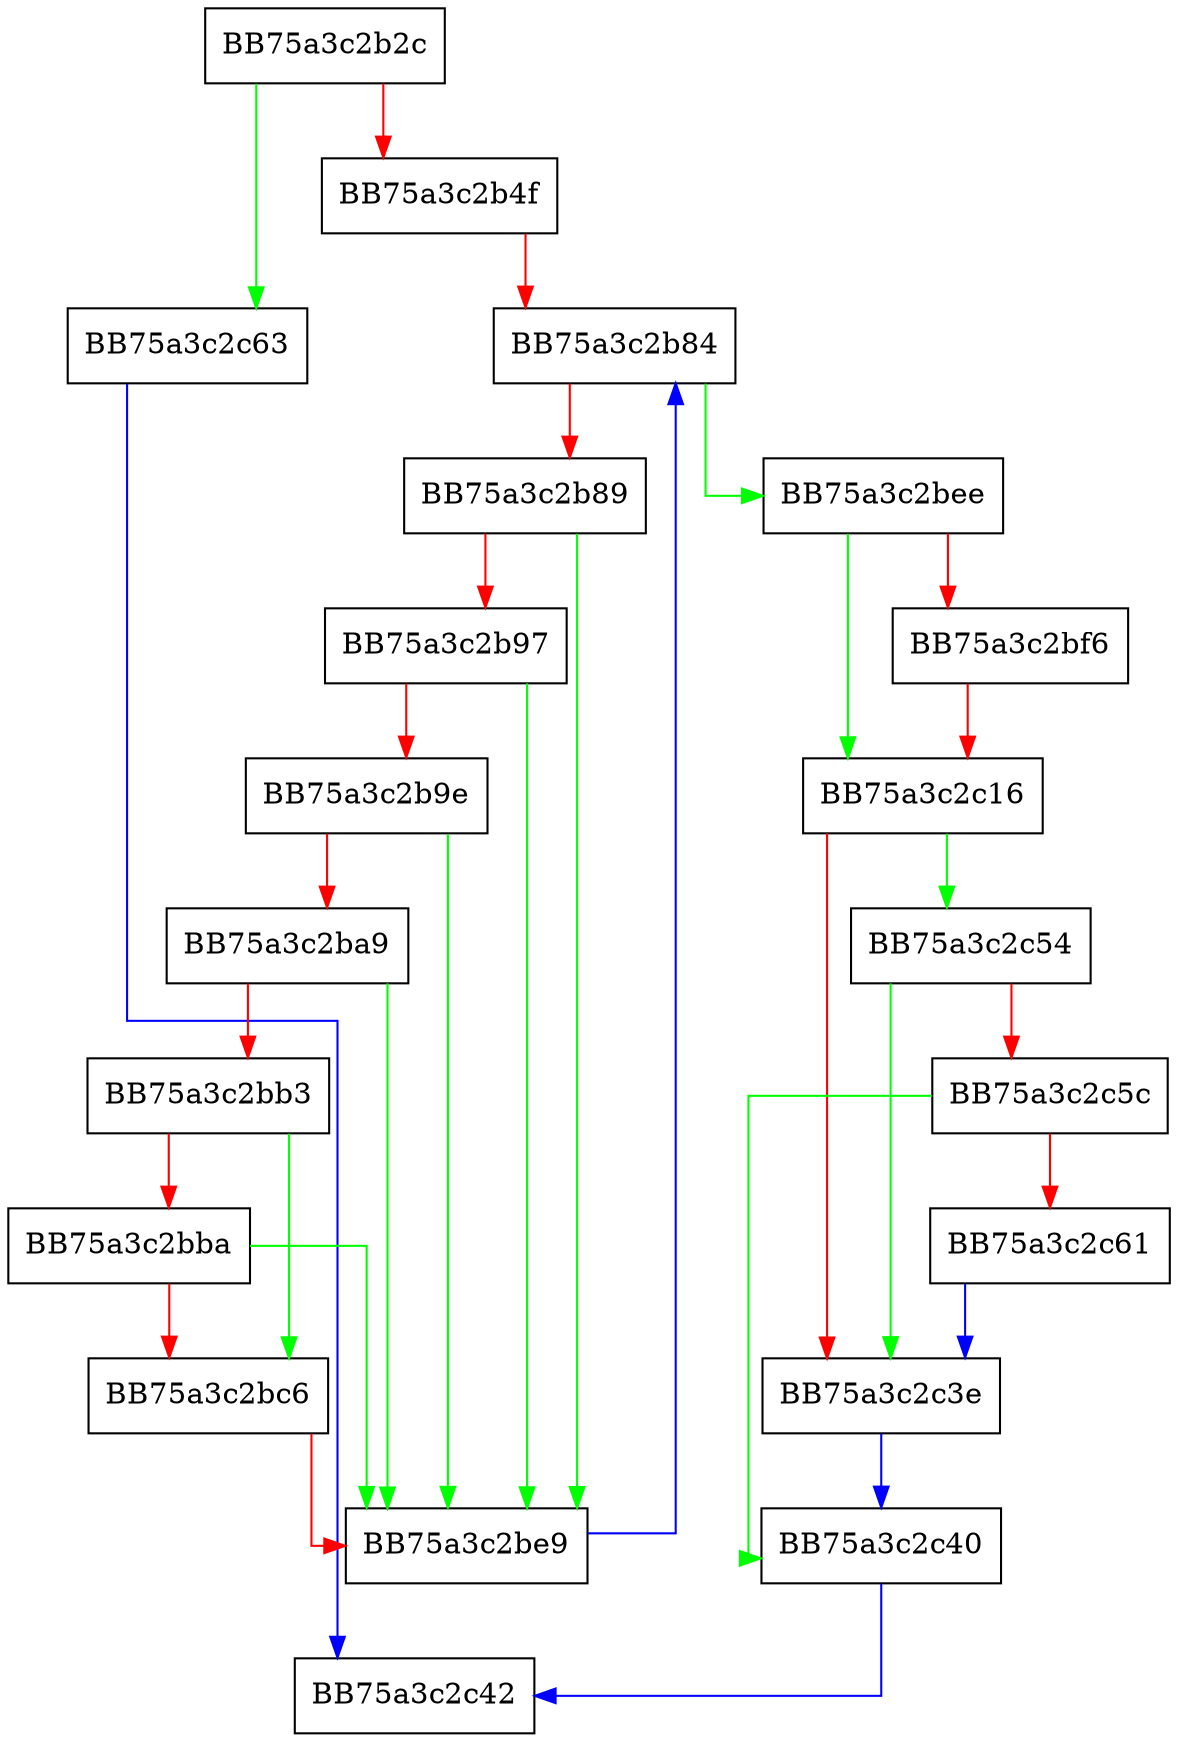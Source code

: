 digraph is_global_string_writer {
  node [shape="box"];
  graph [splines=ortho];
  BB75a3c2b2c -> BB75a3c2c63 [color="green"];
  BB75a3c2b2c -> BB75a3c2b4f [color="red"];
  BB75a3c2b4f -> BB75a3c2b84 [color="red"];
  BB75a3c2b84 -> BB75a3c2bee [color="green"];
  BB75a3c2b84 -> BB75a3c2b89 [color="red"];
  BB75a3c2b89 -> BB75a3c2be9 [color="green"];
  BB75a3c2b89 -> BB75a3c2b97 [color="red"];
  BB75a3c2b97 -> BB75a3c2be9 [color="green"];
  BB75a3c2b97 -> BB75a3c2b9e [color="red"];
  BB75a3c2b9e -> BB75a3c2be9 [color="green"];
  BB75a3c2b9e -> BB75a3c2ba9 [color="red"];
  BB75a3c2ba9 -> BB75a3c2be9 [color="green"];
  BB75a3c2ba9 -> BB75a3c2bb3 [color="red"];
  BB75a3c2bb3 -> BB75a3c2bc6 [color="green"];
  BB75a3c2bb3 -> BB75a3c2bba [color="red"];
  BB75a3c2bba -> BB75a3c2be9 [color="green"];
  BB75a3c2bba -> BB75a3c2bc6 [color="red"];
  BB75a3c2bc6 -> BB75a3c2be9 [color="red"];
  BB75a3c2be9 -> BB75a3c2b84 [color="blue"];
  BB75a3c2bee -> BB75a3c2c16 [color="green"];
  BB75a3c2bee -> BB75a3c2bf6 [color="red"];
  BB75a3c2bf6 -> BB75a3c2c16 [color="red"];
  BB75a3c2c16 -> BB75a3c2c54 [color="green"];
  BB75a3c2c16 -> BB75a3c2c3e [color="red"];
  BB75a3c2c3e -> BB75a3c2c40 [color="blue"];
  BB75a3c2c40 -> BB75a3c2c42 [color="blue"];
  BB75a3c2c54 -> BB75a3c2c3e [color="green"];
  BB75a3c2c54 -> BB75a3c2c5c [color="red"];
  BB75a3c2c5c -> BB75a3c2c40 [color="green"];
  BB75a3c2c5c -> BB75a3c2c61 [color="red"];
  BB75a3c2c61 -> BB75a3c2c3e [color="blue"];
  BB75a3c2c63 -> BB75a3c2c42 [color="blue"];
}
